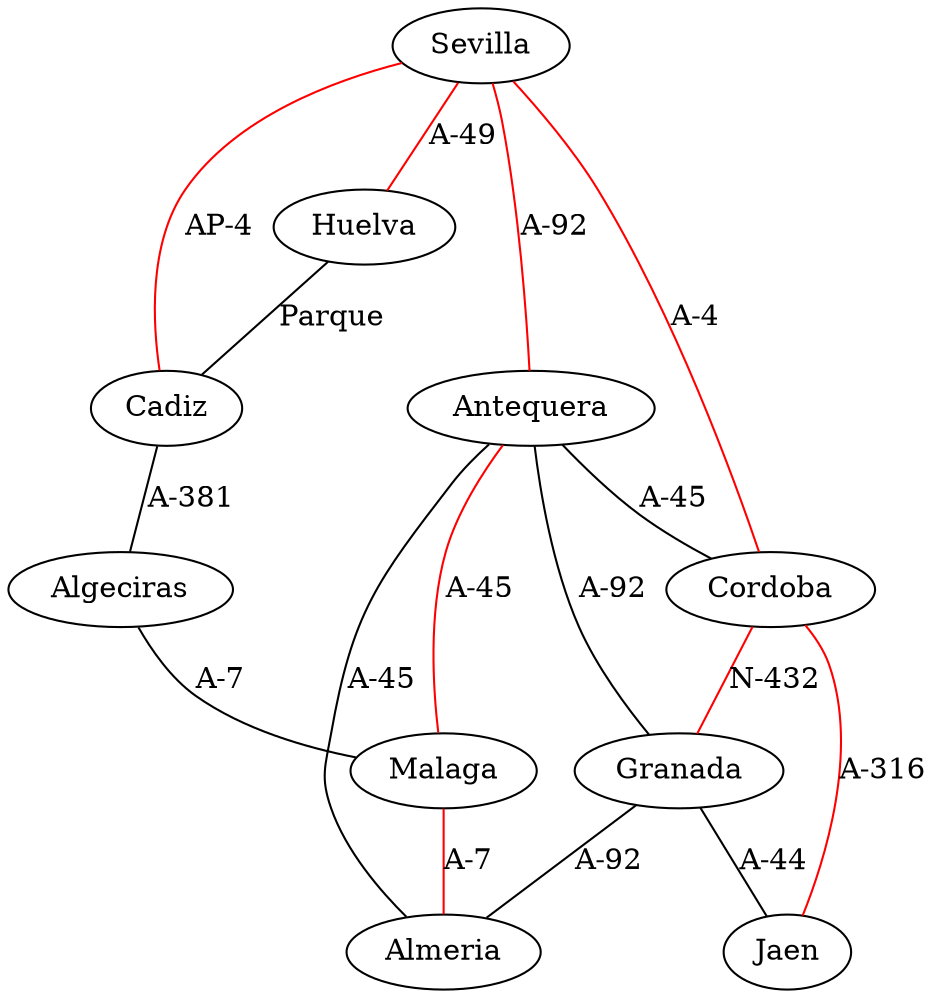 strict graph G {
  1 [ color="black" label="Sevilla" ];
  2 [ color="black" label="Cadiz" ];
  3 [ color="black" label="Huelva" ];
  4 [ color="black" label="Cordoba" ];
  5 [ color="black" label="Malaga" ];
  6 [ color="black" label="Antequera" ];
  7 [ color="black" label="Almeria" ];
  8 [ color="black" label="Granada" ];
  9 [ color="black" label="Jaen" ];
  10 [ color="black" label="Algeciras" ];
  1 -- 3 [ color="red" label="A-49" ];
  1 -- 4 [ color="red" label="A-4" ];
  1 -- 2 [ color="red" label="AP-4" ];
  1 -- 6 [ color="red" label="A-92" ];
  3 -- 2 [ color="black" label="Parque" ];
  6 -- 8 [ color="black" label="A-92" ];
  6 -- 5 [ color="red" label="A-45" ];
  6 -- 4 [ color="black" label="A-45" ];
  6 -- 7 [ color="black" label="A-45" ];
  5 -- 7 [ color="red" label="A-7" ];
  4 -- 9 [ color="red" label="A-316" ];
  4 -- 8 [ color="red" label="N-432" ];
  8 -- 7 [ color="black" label="A-92" ];
  8 -- 9 [ color="black" label="A-44" ];
  2 -- 10 [ color="black" label="A-381" ];
  10 -- 5 [ color="black" label="A-7" ];
}
